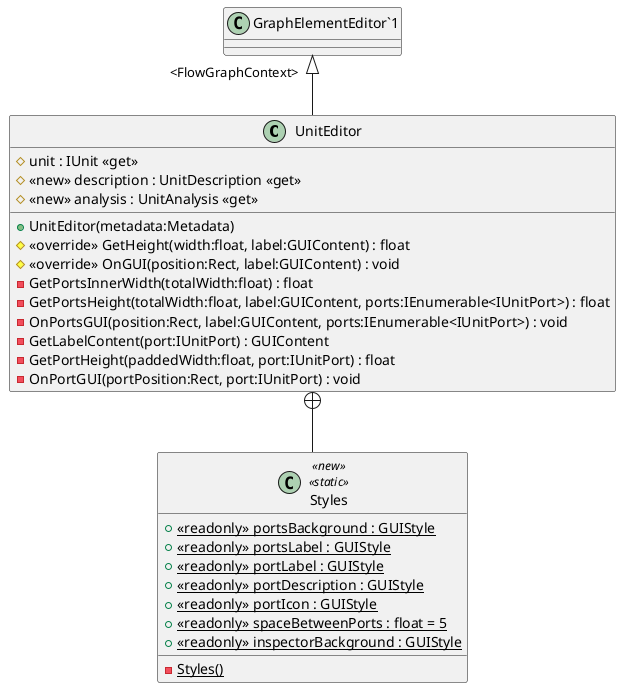 @startuml
class UnitEditor {
    + UnitEditor(metadata:Metadata)
    # unit : IUnit <<get>>
    # <<new>> description : UnitDescription <<get>>
    # <<new>> analysis : UnitAnalysis <<get>>
    # <<override>> GetHeight(width:float, label:GUIContent) : float
    # <<override>> OnGUI(position:Rect, label:GUIContent) : void
    - GetPortsInnerWidth(totalWidth:float) : float
    - GetPortsHeight(totalWidth:float, label:GUIContent, ports:IEnumerable<IUnitPort>) : float
    - OnPortsGUI(position:Rect, label:GUIContent, ports:IEnumerable<IUnitPort>) : void
    - GetLabelContent(port:IUnitPort) : GUIContent
    - GetPortHeight(paddedWidth:float, port:IUnitPort) : float
    - OnPortGUI(portPosition:Rect, port:IUnitPort) : void
}
class Styles <<new>> <<static>> {
    {static} - Styles()
    + {static} <<readonly>> portsBackground : GUIStyle
    + {static} <<readonly>> portsLabel : GUIStyle
    + {static} <<readonly>> portLabel : GUIStyle
    + {static} <<readonly>> portDescription : GUIStyle
    + {static} <<readonly>> portIcon : GUIStyle
    + {static} <<readonly>> spaceBetweenPorts : float = 5
    + {static} <<readonly>> inspectorBackground : GUIStyle
}
"GraphElementEditor`1" "<FlowGraphContext>" <|-- UnitEditor
UnitEditor +-- Styles
@enduml
